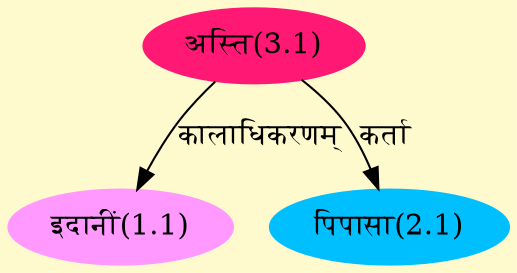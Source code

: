 digraph G{
rankdir=BT;
 compound=true;
 bgcolor="lemonchiffon1";
Node1_1 [style=filled, color="#FF99FF" label = "इदानीं(1.1)"]
Node3_1 [style=filled, color="#FF1975" label = "अस्ति(3.1)"]
Node2_1 [style=filled, color="#00BFFF" label = "पिपासा(2.1)"]
/* Start of Relations section */

Node1_1 -> Node3_1 [  label="कालाधिकरणम्"  dir="back" ]
Node2_1 -> Node3_1 [  label="कर्ता"  dir="back" ]
}

